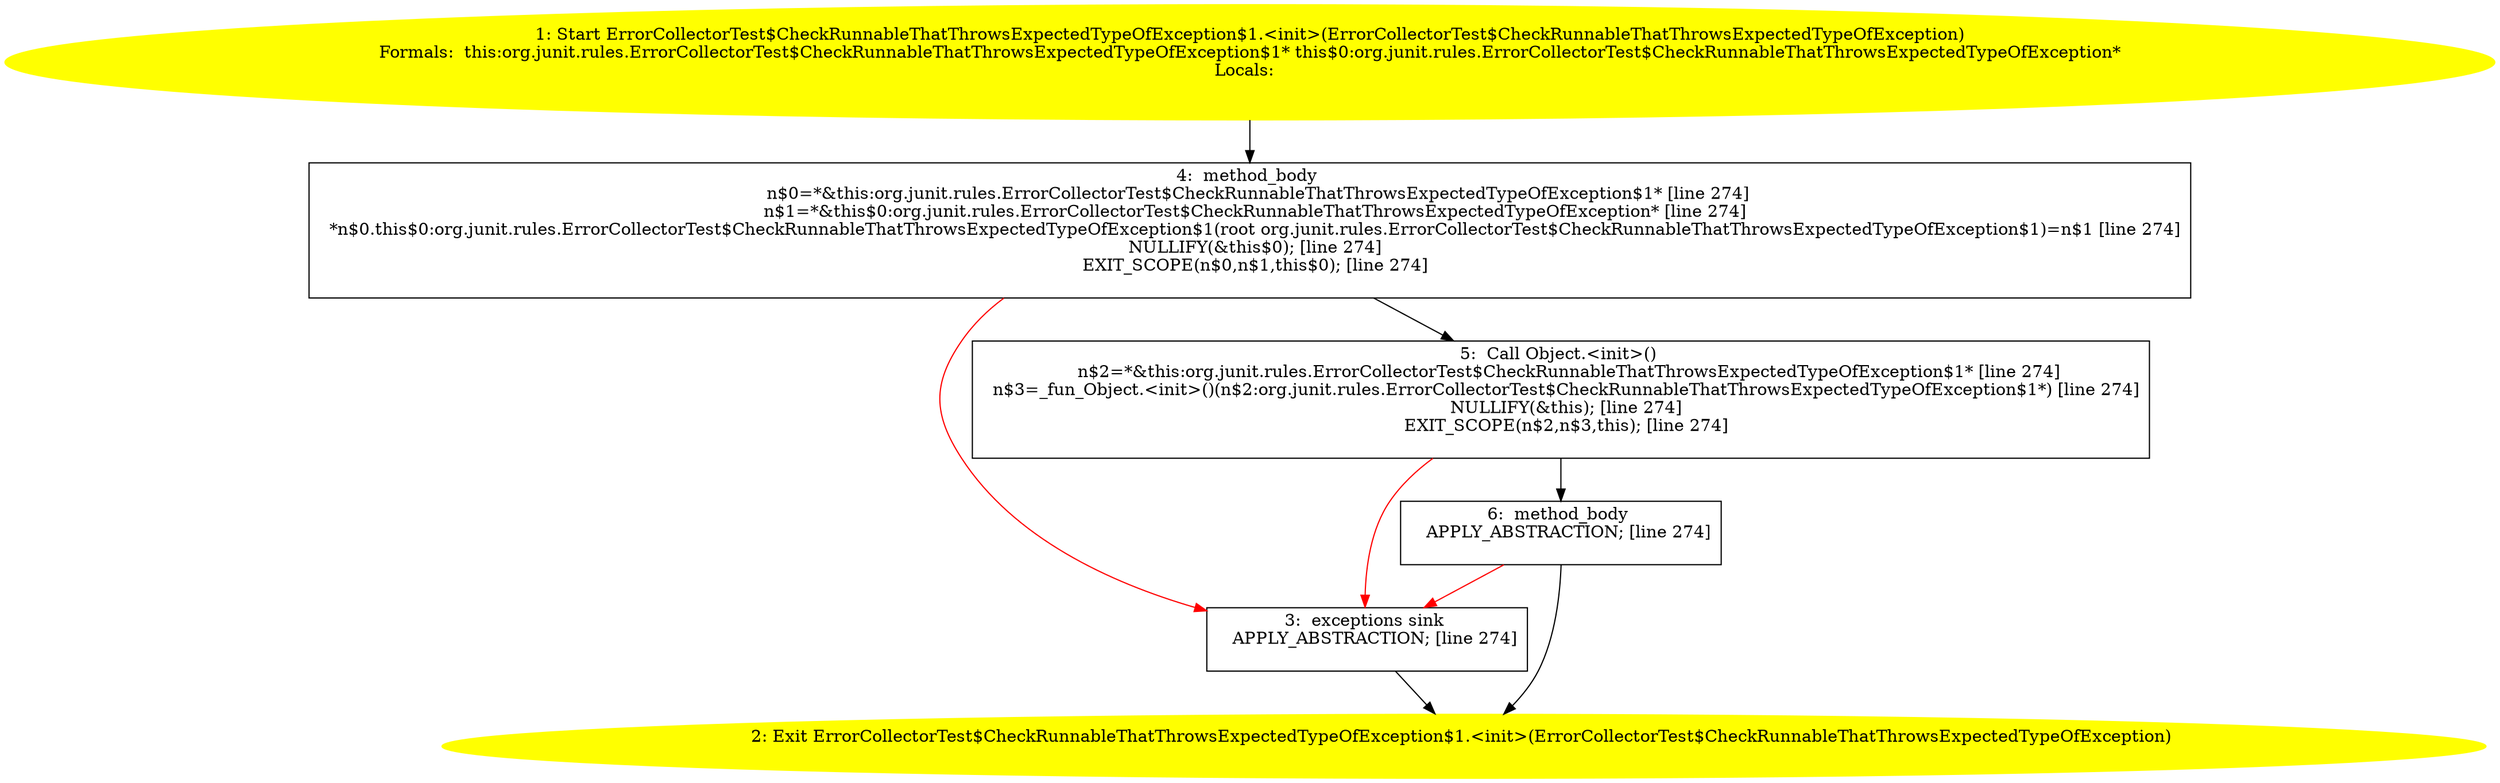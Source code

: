 /* @generated */
digraph cfg {
"org.junit.rules.ErrorCollectorTest$CheckRunnableThatThrowsExpectedTypeOfException$1.<init>(org.junit.b6d04208d1edceed94da74835d7f57b8_1" [label="1: Start ErrorCollectorTest$CheckRunnableThatThrowsExpectedTypeOfException$1.<init>(ErrorCollectorTest$CheckRunnableThatThrowsExpectedTypeOfException)\nFormals:  this:org.junit.rules.ErrorCollectorTest$CheckRunnableThatThrowsExpectedTypeOfException$1* this$0:org.junit.rules.ErrorCollectorTest$CheckRunnableThatThrowsExpectedTypeOfException*\nLocals:  \n  " color=yellow style=filled]
	

	 "org.junit.rules.ErrorCollectorTest$CheckRunnableThatThrowsExpectedTypeOfException$1.<init>(org.junit.b6d04208d1edceed94da74835d7f57b8_1" -> "org.junit.rules.ErrorCollectorTest$CheckRunnableThatThrowsExpectedTypeOfException$1.<init>(org.junit.b6d04208d1edceed94da74835d7f57b8_4" ;
"org.junit.rules.ErrorCollectorTest$CheckRunnableThatThrowsExpectedTypeOfException$1.<init>(org.junit.b6d04208d1edceed94da74835d7f57b8_2" [label="2: Exit ErrorCollectorTest$CheckRunnableThatThrowsExpectedTypeOfException$1.<init>(ErrorCollectorTest$CheckRunnableThatThrowsExpectedTypeOfException) \n  " color=yellow style=filled]
	

"org.junit.rules.ErrorCollectorTest$CheckRunnableThatThrowsExpectedTypeOfException$1.<init>(org.junit.b6d04208d1edceed94da74835d7f57b8_3" [label="3:  exceptions sink \n   APPLY_ABSTRACTION; [line 274]\n " shape="box"]
	

	 "org.junit.rules.ErrorCollectorTest$CheckRunnableThatThrowsExpectedTypeOfException$1.<init>(org.junit.b6d04208d1edceed94da74835d7f57b8_3" -> "org.junit.rules.ErrorCollectorTest$CheckRunnableThatThrowsExpectedTypeOfException$1.<init>(org.junit.b6d04208d1edceed94da74835d7f57b8_2" ;
"org.junit.rules.ErrorCollectorTest$CheckRunnableThatThrowsExpectedTypeOfException$1.<init>(org.junit.b6d04208d1edceed94da74835d7f57b8_4" [label="4:  method_body \n   n$0=*&this:org.junit.rules.ErrorCollectorTest$CheckRunnableThatThrowsExpectedTypeOfException$1* [line 274]\n  n$1=*&this$0:org.junit.rules.ErrorCollectorTest$CheckRunnableThatThrowsExpectedTypeOfException* [line 274]\n  *n$0.this$0:org.junit.rules.ErrorCollectorTest$CheckRunnableThatThrowsExpectedTypeOfException$1(root org.junit.rules.ErrorCollectorTest$CheckRunnableThatThrowsExpectedTypeOfException$1)=n$1 [line 274]\n  NULLIFY(&this$0); [line 274]\n  EXIT_SCOPE(n$0,n$1,this$0); [line 274]\n " shape="box"]
	

	 "org.junit.rules.ErrorCollectorTest$CheckRunnableThatThrowsExpectedTypeOfException$1.<init>(org.junit.b6d04208d1edceed94da74835d7f57b8_4" -> "org.junit.rules.ErrorCollectorTest$CheckRunnableThatThrowsExpectedTypeOfException$1.<init>(org.junit.b6d04208d1edceed94da74835d7f57b8_5" ;
	 "org.junit.rules.ErrorCollectorTest$CheckRunnableThatThrowsExpectedTypeOfException$1.<init>(org.junit.b6d04208d1edceed94da74835d7f57b8_4" -> "org.junit.rules.ErrorCollectorTest$CheckRunnableThatThrowsExpectedTypeOfException$1.<init>(org.junit.b6d04208d1edceed94da74835d7f57b8_3" [color="red" ];
"org.junit.rules.ErrorCollectorTest$CheckRunnableThatThrowsExpectedTypeOfException$1.<init>(org.junit.b6d04208d1edceed94da74835d7f57b8_5" [label="5:  Call Object.<init>() \n   n$2=*&this:org.junit.rules.ErrorCollectorTest$CheckRunnableThatThrowsExpectedTypeOfException$1* [line 274]\n  n$3=_fun_Object.<init>()(n$2:org.junit.rules.ErrorCollectorTest$CheckRunnableThatThrowsExpectedTypeOfException$1*) [line 274]\n  NULLIFY(&this); [line 274]\n  EXIT_SCOPE(n$2,n$3,this); [line 274]\n " shape="box"]
	

	 "org.junit.rules.ErrorCollectorTest$CheckRunnableThatThrowsExpectedTypeOfException$1.<init>(org.junit.b6d04208d1edceed94da74835d7f57b8_5" -> "org.junit.rules.ErrorCollectorTest$CheckRunnableThatThrowsExpectedTypeOfException$1.<init>(org.junit.b6d04208d1edceed94da74835d7f57b8_6" ;
	 "org.junit.rules.ErrorCollectorTest$CheckRunnableThatThrowsExpectedTypeOfException$1.<init>(org.junit.b6d04208d1edceed94da74835d7f57b8_5" -> "org.junit.rules.ErrorCollectorTest$CheckRunnableThatThrowsExpectedTypeOfException$1.<init>(org.junit.b6d04208d1edceed94da74835d7f57b8_3" [color="red" ];
"org.junit.rules.ErrorCollectorTest$CheckRunnableThatThrowsExpectedTypeOfException$1.<init>(org.junit.b6d04208d1edceed94da74835d7f57b8_6" [label="6:  method_body \n   APPLY_ABSTRACTION; [line 274]\n " shape="box"]
	

	 "org.junit.rules.ErrorCollectorTest$CheckRunnableThatThrowsExpectedTypeOfException$1.<init>(org.junit.b6d04208d1edceed94da74835d7f57b8_6" -> "org.junit.rules.ErrorCollectorTest$CheckRunnableThatThrowsExpectedTypeOfException$1.<init>(org.junit.b6d04208d1edceed94da74835d7f57b8_2" ;
	 "org.junit.rules.ErrorCollectorTest$CheckRunnableThatThrowsExpectedTypeOfException$1.<init>(org.junit.b6d04208d1edceed94da74835d7f57b8_6" -> "org.junit.rules.ErrorCollectorTest$CheckRunnableThatThrowsExpectedTypeOfException$1.<init>(org.junit.b6d04208d1edceed94da74835d7f57b8_3" [color="red" ];
}
